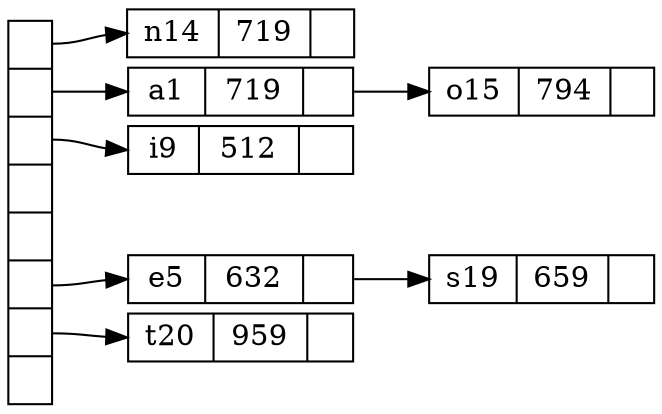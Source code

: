 digraph g {
    nodesep = .05;
    rankdir = LR;

    node[shape = record,  width = .1,  height = .1];

    node0[label = "<f0> |<f1> |<f2> |<f3> |<f4> |<f5> |<f6> |",  height = 2.5];
    //我是一个节点, 我有7个属性
    node [width = 1.5];
    node1[label = "{<n> n14 | 719 |<p>}"];
    //我还是一个节点,  也定义了三个属性
    node2[label = "{<n> a1 | 719 |<p>}"];
    node3[label = "{<n> i9 | 512 |<p>}"];
    node4[label = "{<n> e5 | 632 |<p>}"];
    node5[label = "{<n> t20 | 959 |<p>}"];
    node6[label = "{<n> o15 | 794 |<p>}"];
    node7[label = "{<n> s19 | 659 |<p>}"];

    //好了, 我开始连接了
    node0:f0->node1:n;
    node0:f1->node2:n;
    node0:f2->node3:n;
    node0:f5->node4:n;
    node0:f6->node5:n;
    node2:p->node6:n;
    node4:p->node7:n;
}
